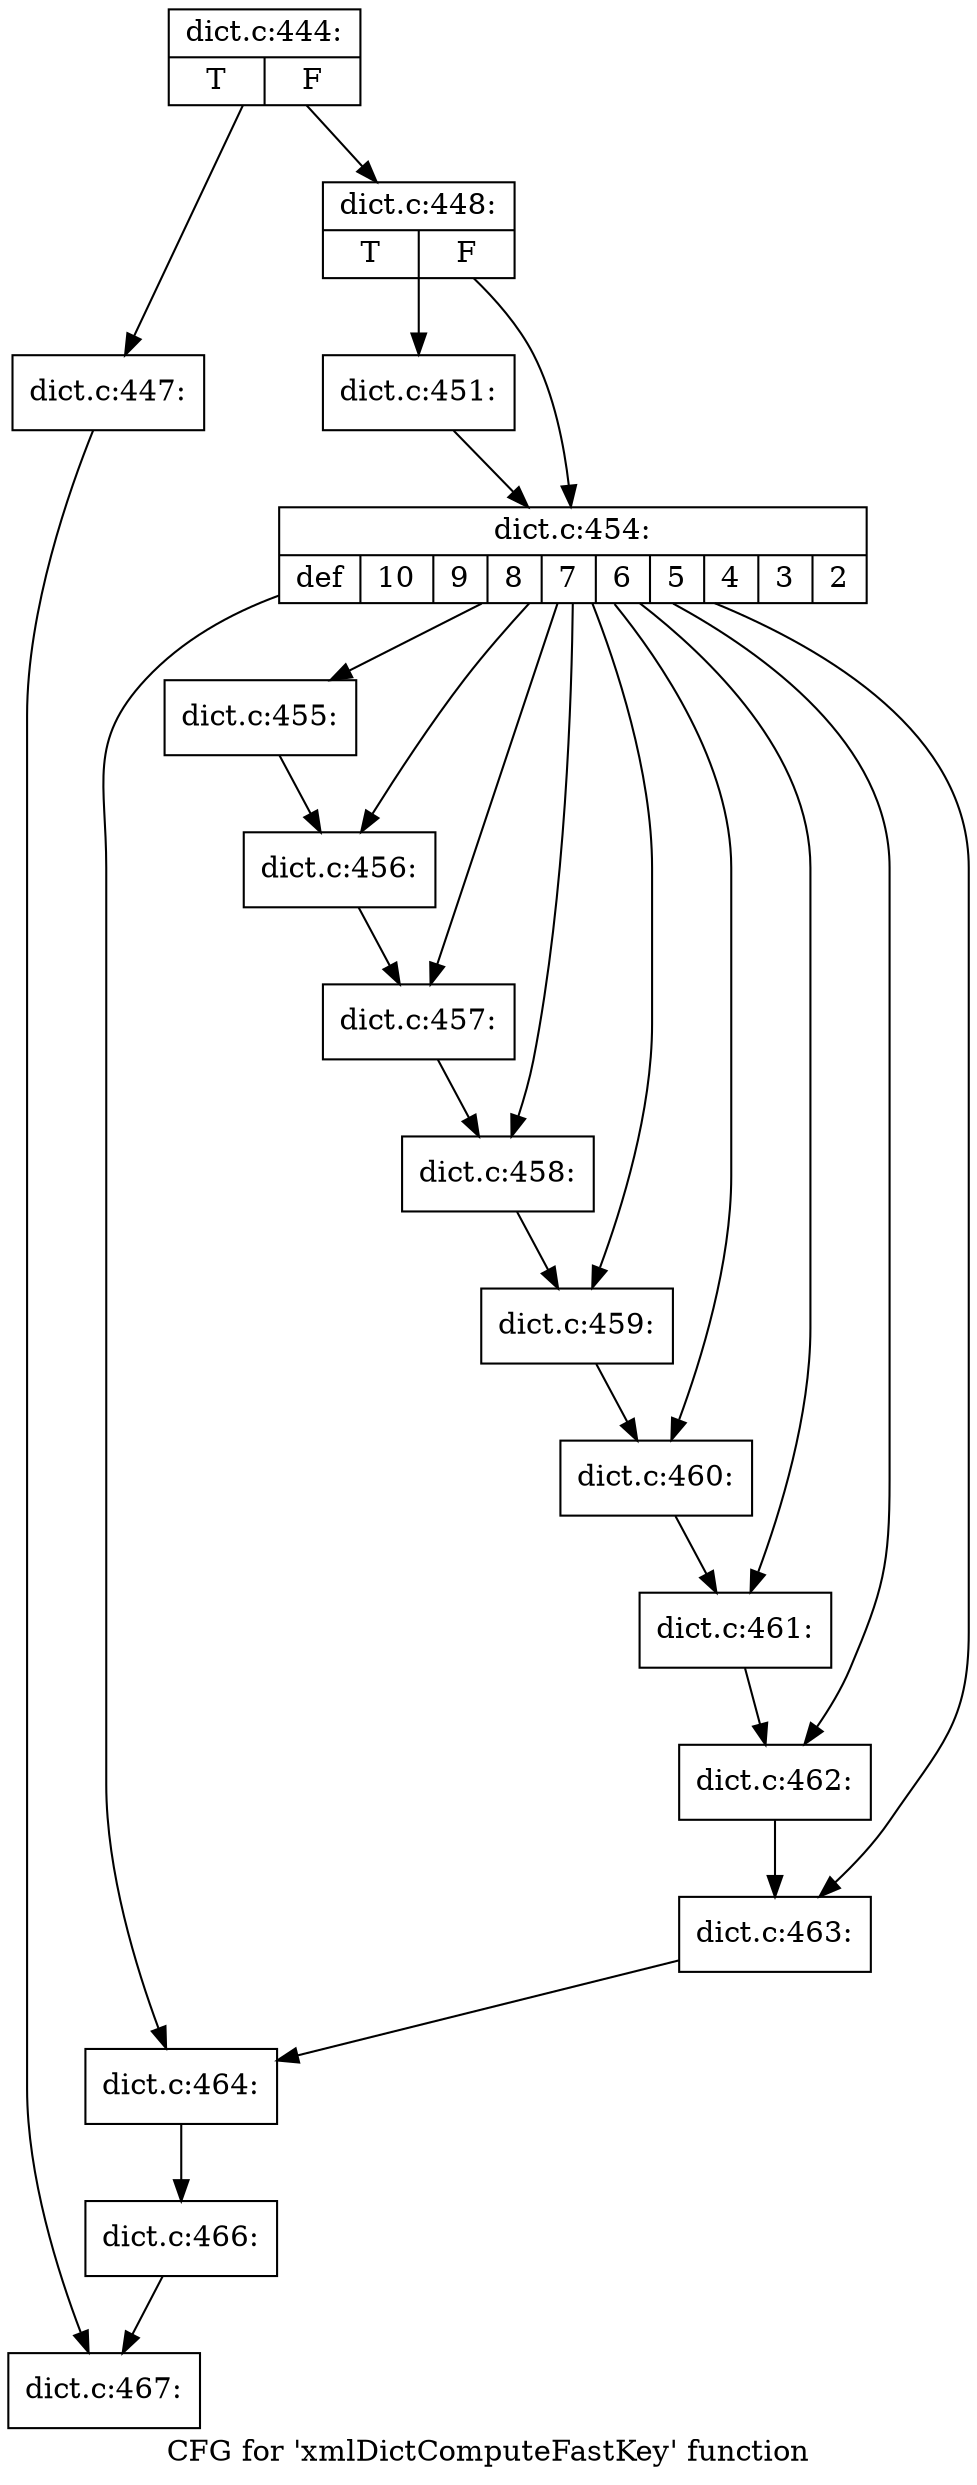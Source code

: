 digraph "CFG for 'xmlDictComputeFastKey' function" {
	label="CFG for 'xmlDictComputeFastKey' function";

	Node0x492aea0 [shape=record,label="{dict.c:444:|{<s0>T|<s1>F}}"];
	Node0x492aea0 -> Node0x492c6d0;
	Node0x492aea0 -> Node0x492c720;
	Node0x492c6d0 [shape=record,label="{dict.c:447:}"];
	Node0x492c6d0 -> Node0x492b870;
	Node0x492c720 [shape=record,label="{dict.c:448:|{<s0>T|<s1>F}}"];
	Node0x492c720 -> Node0x492d040;
	Node0x492c720 -> Node0x492d090;
	Node0x492d040 [shape=record,label="{dict.c:451:}"];
	Node0x492d040 -> Node0x492d090;
	Node0x492d090 [shape=record,label="{dict.c:454:|{<s0>def|<s1>10|<s2>9|<s3>8|<s4>7|<s5>6|<s6>5|<s7>4|<s8>3|<s9>2}}"];
	Node0x492d090 -> Node0x492dc10;
	Node0x492d090 -> Node0x492df50;
	Node0x492d090 -> Node0x492e3f0;
	Node0x492d090 -> Node0x492e8b0;
	Node0x492d090 -> Node0x492ed70;
	Node0x492d090 -> Node0x492f1f0;
	Node0x492d090 -> Node0x492f670;
	Node0x492d090 -> Node0x492fb30;
	Node0x492d090 -> Node0x492ffb0;
	Node0x492d090 -> Node0x4930470;
	Node0x492df50 [shape=record,label="{dict.c:455:}"];
	Node0x492df50 -> Node0x492e3f0;
	Node0x492e3f0 [shape=record,label="{dict.c:456:}"];
	Node0x492e3f0 -> Node0x492e8b0;
	Node0x492e8b0 [shape=record,label="{dict.c:457:}"];
	Node0x492e8b0 -> Node0x492ed70;
	Node0x492ed70 [shape=record,label="{dict.c:458:}"];
	Node0x492ed70 -> Node0x492f1f0;
	Node0x492f1f0 [shape=record,label="{dict.c:459:}"];
	Node0x492f1f0 -> Node0x492f670;
	Node0x492f670 [shape=record,label="{dict.c:460:}"];
	Node0x492f670 -> Node0x492fb30;
	Node0x492fb30 [shape=record,label="{dict.c:461:}"];
	Node0x492fb30 -> Node0x492ffb0;
	Node0x492ffb0 [shape=record,label="{dict.c:462:}"];
	Node0x492ffb0 -> Node0x4930470;
	Node0x4930470 [shape=record,label="{dict.c:463:}"];
	Node0x4930470 -> Node0x492dc10;
	Node0x492dc10 [shape=record,label="{dict.c:464:}"];
	Node0x492dc10 -> Node0x492db30;
	Node0x492db30 [shape=record,label="{dict.c:466:}"];
	Node0x492db30 -> Node0x492b870;
	Node0x492b870 [shape=record,label="{dict.c:467:}"];
}
